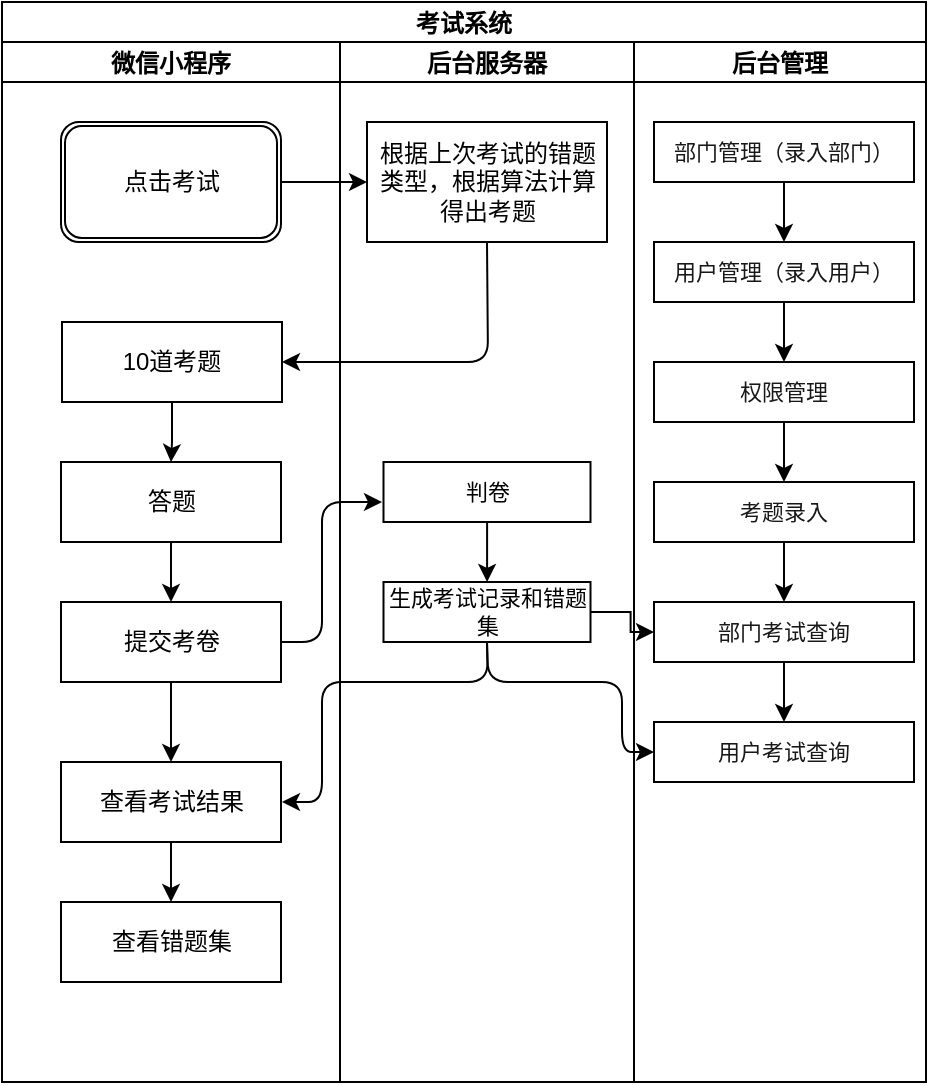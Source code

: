 <mxfile version="14.8.0" type="github">
  <diagram id="gGFZL-s2_fAACWhXAEqL" name="Page-1">
    <mxGraphModel dx="1113" dy="722" grid="1" gridSize="10" guides="1" tooltips="1" connect="1" arrows="1" fold="1" page="1" pageScale="1" pageWidth="827" pageHeight="1169" math="0" shadow="0">
      <root>
        <mxCell id="0" />
        <mxCell id="1" parent="0" />
        <mxCell id="uYeSIselNN5xxM-hM-8L-17" value="" style="edgeStyle=orthogonalEdgeStyle;rounded=0;orthogonalLoop=1;jettySize=auto;html=1;" edge="1" parent="1" target="uYeSIselNN5xxM-hM-8L-16">
          <mxGeometry relative="1" as="geometry">
            <mxPoint x="250" y="660" as="sourcePoint" />
          </mxGeometry>
        </mxCell>
        <mxCell id="uYeSIselNN5xxM-hM-8L-25" value="考试系统" style="swimlane;childLayout=stackLayout;resizeParent=1;resizeParentMax=0;startSize=20;" vertex="1" parent="1">
          <mxGeometry x="179" y="170" width="462" height="540" as="geometry" />
        </mxCell>
        <mxCell id="uYeSIselNN5xxM-hM-8L-26" value="微信小程序" style="swimlane;startSize=20;" vertex="1" parent="uYeSIselNN5xxM-hM-8L-25">
          <mxGeometry y="20" width="169" height="520" as="geometry">
            <mxRectangle y="20" width="30" height="847" as="alternateBounds" />
          </mxGeometry>
        </mxCell>
        <mxCell id="uYeSIselNN5xxM-hM-8L-29" value="点击考试" style="shape=ext;double=1;rounded=1;whiteSpace=wrap;html=1;" vertex="1" parent="uYeSIselNN5xxM-hM-8L-26">
          <mxGeometry x="29.5" y="40" width="110" height="60" as="geometry" />
        </mxCell>
        <mxCell id="uYeSIselNN5xxM-hM-8L-37" value="" style="edgeStyle=orthogonalEdgeStyle;rounded=0;orthogonalLoop=1;jettySize=auto;html=1;" edge="1" parent="uYeSIselNN5xxM-hM-8L-26" source="uYeSIselNN5xxM-hM-8L-32" target="uYeSIselNN5xxM-hM-8L-36">
          <mxGeometry relative="1" as="geometry" />
        </mxCell>
        <mxCell id="uYeSIselNN5xxM-hM-8L-32" value="10道考题" style="rounded=0;whiteSpace=wrap;html=1;" vertex="1" parent="uYeSIselNN5xxM-hM-8L-26">
          <mxGeometry x="30" y="140" width="110" height="40" as="geometry" />
        </mxCell>
        <mxCell id="uYeSIselNN5xxM-hM-8L-58" value="" style="edgeStyle=orthogonalEdgeStyle;rounded=0;orthogonalLoop=1;jettySize=auto;html=1;fontSize=11;" edge="1" parent="uYeSIselNN5xxM-hM-8L-26" source="uYeSIselNN5xxM-hM-8L-36" target="uYeSIselNN5xxM-hM-8L-57">
          <mxGeometry relative="1" as="geometry" />
        </mxCell>
        <mxCell id="uYeSIselNN5xxM-hM-8L-36" value="答题" style="whiteSpace=wrap;html=1;rounded=0;" vertex="1" parent="uYeSIselNN5xxM-hM-8L-26">
          <mxGeometry x="29.5" y="210" width="110" height="40" as="geometry" />
        </mxCell>
        <mxCell id="uYeSIselNN5xxM-hM-8L-66" value="" style="edgeStyle=orthogonalEdgeStyle;rounded=0;orthogonalLoop=1;jettySize=auto;html=1;fontSize=11;" edge="1" parent="uYeSIselNN5xxM-hM-8L-26" source="uYeSIselNN5xxM-hM-8L-57" target="uYeSIselNN5xxM-hM-8L-65">
          <mxGeometry relative="1" as="geometry" />
        </mxCell>
        <mxCell id="uYeSIselNN5xxM-hM-8L-57" value="提交考卷" style="whiteSpace=wrap;html=1;rounded=0;" vertex="1" parent="uYeSIselNN5xxM-hM-8L-26">
          <mxGeometry x="29.5" y="280" width="110" height="40" as="geometry" />
        </mxCell>
        <mxCell id="uYeSIselNN5xxM-hM-8L-60" value="" style="endArrow=classic;html=1;fontSize=11;" edge="1" parent="uYeSIselNN5xxM-hM-8L-26">
          <mxGeometry width="50" height="50" relative="1" as="geometry">
            <mxPoint x="140" y="300" as="sourcePoint" />
            <mxPoint x="190" y="230" as="targetPoint" />
            <Array as="points">
              <mxPoint x="160" y="300" />
              <mxPoint x="160" y="230" />
            </Array>
          </mxGeometry>
        </mxCell>
        <mxCell id="uYeSIselNN5xxM-hM-8L-71" value="" style="edgeStyle=orthogonalEdgeStyle;rounded=0;orthogonalLoop=1;jettySize=auto;html=1;fontSize=11;" edge="1" parent="uYeSIselNN5xxM-hM-8L-26" source="uYeSIselNN5xxM-hM-8L-65" target="uYeSIselNN5xxM-hM-8L-70">
          <mxGeometry relative="1" as="geometry" />
        </mxCell>
        <mxCell id="uYeSIselNN5xxM-hM-8L-65" value="查看考试结果" style="whiteSpace=wrap;html=1;rounded=0;" vertex="1" parent="uYeSIselNN5xxM-hM-8L-26">
          <mxGeometry x="29.5" y="360" width="110" height="40" as="geometry" />
        </mxCell>
        <mxCell id="uYeSIselNN5xxM-hM-8L-70" value="查看错题集" style="whiteSpace=wrap;html=1;rounded=0;" vertex="1" parent="uYeSIselNN5xxM-hM-8L-26">
          <mxGeometry x="29.5" y="430" width="110" height="40" as="geometry" />
        </mxCell>
        <mxCell id="uYeSIselNN5xxM-hM-8L-27" value="后台服务器" style="swimlane;startSize=20;" vertex="1" parent="uYeSIselNN5xxM-hM-8L-25">
          <mxGeometry x="169" y="20" width="147" height="520" as="geometry" />
        </mxCell>
        <mxCell id="uYeSIselNN5xxM-hM-8L-33" value="根据上次考试的错题类型，根据算法计算得出考题" style="rounded=0;whiteSpace=wrap;html=1;" vertex="1" parent="uYeSIselNN5xxM-hM-8L-27">
          <mxGeometry x="13.5" y="40" width="120" height="60" as="geometry" />
        </mxCell>
        <mxCell id="uYeSIselNN5xxM-hM-8L-35" value="" style="endArrow=classic;html=1;exitX=0.5;exitY=1;exitDx=0;exitDy=0;" edge="1" parent="uYeSIselNN5xxM-hM-8L-27" source="uYeSIselNN5xxM-hM-8L-33">
          <mxGeometry width="50" height="50" relative="1" as="geometry">
            <mxPoint x="51" y="160" as="sourcePoint" />
            <mxPoint x="-29" y="160" as="targetPoint" />
            <Array as="points">
              <mxPoint x="74" y="160" />
            </Array>
          </mxGeometry>
        </mxCell>
        <mxCell id="uYeSIselNN5xxM-hM-8L-62" value="" style="edgeStyle=orthogonalEdgeStyle;rounded=0;orthogonalLoop=1;jettySize=auto;html=1;fontSize=11;" edge="1" parent="uYeSIselNN5xxM-hM-8L-27" source="uYeSIselNN5xxM-hM-8L-59" target="uYeSIselNN5xxM-hM-8L-61">
          <mxGeometry relative="1" as="geometry" />
        </mxCell>
        <mxCell id="uYeSIselNN5xxM-hM-8L-59" value="判卷" style="rounded=0;whiteSpace=wrap;html=1;fontSize=11;" vertex="1" parent="uYeSIselNN5xxM-hM-8L-27">
          <mxGeometry x="21.75" y="210" width="103.5" height="30" as="geometry" />
        </mxCell>
        <mxCell id="uYeSIselNN5xxM-hM-8L-61" value="生成考试记录和错题集" style="rounded=0;whiteSpace=wrap;html=1;fontSize=11;" vertex="1" parent="uYeSIselNN5xxM-hM-8L-27">
          <mxGeometry x="21.75" y="270" width="103.5" height="30" as="geometry" />
        </mxCell>
        <mxCell id="uYeSIselNN5xxM-hM-8L-67" value="" style="endArrow=classic;html=1;fontSize=11;exitX=0.5;exitY=1;exitDx=0;exitDy=0;" edge="1" parent="uYeSIselNN5xxM-hM-8L-27" source="uYeSIselNN5xxM-hM-8L-61">
          <mxGeometry width="50" height="50" relative="1" as="geometry">
            <mxPoint x="51" y="370" as="sourcePoint" />
            <mxPoint x="-29" y="380" as="targetPoint" />
            <Array as="points">
              <mxPoint x="74" y="320" />
              <mxPoint x="-9" y="320" />
              <mxPoint x="-9" y="380" />
            </Array>
          </mxGeometry>
        </mxCell>
        <mxCell id="uYeSIselNN5xxM-hM-8L-34" value="" style="edgeStyle=orthogonalEdgeStyle;rounded=0;orthogonalLoop=1;jettySize=auto;html=1;" edge="1" parent="uYeSIselNN5xxM-hM-8L-25" source="uYeSIselNN5xxM-hM-8L-29" target="uYeSIselNN5xxM-hM-8L-33">
          <mxGeometry relative="1" as="geometry" />
        </mxCell>
        <mxCell id="uYeSIselNN5xxM-hM-8L-28" value="后台管理" style="swimlane;startSize=20;" vertex="1" parent="uYeSIselNN5xxM-hM-8L-25">
          <mxGeometry x="316" y="20" width="146" height="520" as="geometry" />
        </mxCell>
        <mxCell id="uYeSIselNN5xxM-hM-8L-48" value="" style="edgeStyle=orthogonalEdgeStyle;rounded=0;orthogonalLoop=1;jettySize=auto;html=1;fontSize=11;" edge="1" parent="uYeSIselNN5xxM-hM-8L-28" source="uYeSIselNN5xxM-hM-8L-38" target="uYeSIselNN5xxM-hM-8L-47">
          <mxGeometry relative="1" as="geometry" />
        </mxCell>
        <mxCell id="uYeSIselNN5xxM-hM-8L-38" value="&lt;pre&gt;&lt;font style=&quot;line-height: 120% ; font-size: 11px&quot;&gt;部门管理（录入部门）&lt;/font&gt;&lt;/pre&gt;" style="rounded=0;whiteSpace=wrap;html=1;fontSize=11;textOpacity=90;" vertex="1" parent="uYeSIselNN5xxM-hM-8L-28">
          <mxGeometry x="10" y="40" width="130" height="30" as="geometry" />
        </mxCell>
        <mxCell id="uYeSIselNN5xxM-hM-8L-44" value="" style="edgeStyle=orthogonalEdgeStyle;rounded=0;orthogonalLoop=1;jettySize=auto;html=1;" edge="1" parent="uYeSIselNN5xxM-hM-8L-28" target="uYeSIselNN5xxM-hM-8L-43">
          <mxGeometry relative="1" as="geometry">
            <mxPoint x="73.034" y="130" as="sourcePoint" />
          </mxGeometry>
        </mxCell>
        <mxCell id="uYeSIselNN5xxM-hM-8L-46" value="" style="edgeStyle=orthogonalEdgeStyle;rounded=0;orthogonalLoop=1;jettySize=auto;html=1;" edge="1" parent="uYeSIselNN5xxM-hM-8L-28" source="uYeSIselNN5xxM-hM-8L-43">
          <mxGeometry relative="1" as="geometry">
            <mxPoint x="73.034" y="220" as="targetPoint" />
          </mxGeometry>
        </mxCell>
        <mxCell id="uYeSIselNN5xxM-hM-8L-50" value="" style="edgeStyle=orthogonalEdgeStyle;rounded=0;orthogonalLoop=1;jettySize=auto;html=1;fontSize=11;" edge="1" parent="uYeSIselNN5xxM-hM-8L-28" source="uYeSIselNN5xxM-hM-8L-47" target="uYeSIselNN5xxM-hM-8L-49">
          <mxGeometry relative="1" as="geometry" />
        </mxCell>
        <mxCell id="uYeSIselNN5xxM-hM-8L-47" value="&lt;pre&gt;&lt;font style=&quot;line-height: 120% ; font-size: 11px&quot;&gt;用户管理（录入用户）&lt;/font&gt;&lt;/pre&gt;" style="rounded=0;whiteSpace=wrap;html=1;fontSize=11;textOpacity=90;" vertex="1" parent="uYeSIselNN5xxM-hM-8L-28">
          <mxGeometry x="10" y="100" width="130" height="30" as="geometry" />
        </mxCell>
        <mxCell id="uYeSIselNN5xxM-hM-8L-52" value="" style="edgeStyle=orthogonalEdgeStyle;rounded=0;orthogonalLoop=1;jettySize=auto;html=1;fontSize=11;" edge="1" parent="uYeSIselNN5xxM-hM-8L-28" source="uYeSIselNN5xxM-hM-8L-49" target="uYeSIselNN5xxM-hM-8L-51">
          <mxGeometry relative="1" as="geometry" />
        </mxCell>
        <mxCell id="uYeSIselNN5xxM-hM-8L-49" value="&lt;pre&gt;&lt;font style=&quot;line-height: 120% ; font-size: 11px&quot;&gt;权限管理&lt;/font&gt;&lt;/pre&gt;" style="rounded=0;whiteSpace=wrap;html=1;fontSize=11;textOpacity=90;" vertex="1" parent="uYeSIselNN5xxM-hM-8L-28">
          <mxGeometry x="10" y="160" width="130" height="30" as="geometry" />
        </mxCell>
        <mxCell id="uYeSIselNN5xxM-hM-8L-54" value="" style="edgeStyle=orthogonalEdgeStyle;rounded=0;orthogonalLoop=1;jettySize=auto;html=1;fontSize=11;" edge="1" parent="uYeSIselNN5xxM-hM-8L-28" source="uYeSIselNN5xxM-hM-8L-51" target="uYeSIselNN5xxM-hM-8L-53">
          <mxGeometry relative="1" as="geometry" />
        </mxCell>
        <mxCell id="uYeSIselNN5xxM-hM-8L-51" value="&lt;pre&gt;考题录入&lt;/pre&gt;" style="rounded=0;whiteSpace=wrap;html=1;fontSize=11;textOpacity=90;" vertex="1" parent="uYeSIselNN5xxM-hM-8L-28">
          <mxGeometry x="10" y="220" width="130" height="30" as="geometry" />
        </mxCell>
        <mxCell id="uYeSIselNN5xxM-hM-8L-56" value="" style="edgeStyle=orthogonalEdgeStyle;rounded=0;orthogonalLoop=1;jettySize=auto;html=1;fontSize=11;" edge="1" parent="uYeSIselNN5xxM-hM-8L-28" source="uYeSIselNN5xxM-hM-8L-53" target="uYeSIselNN5xxM-hM-8L-55">
          <mxGeometry relative="1" as="geometry" />
        </mxCell>
        <mxCell id="uYeSIselNN5xxM-hM-8L-53" value="&lt;pre&gt;部门考试查询&lt;/pre&gt;" style="rounded=0;whiteSpace=wrap;html=1;fontSize=11;textOpacity=90;" vertex="1" parent="uYeSIselNN5xxM-hM-8L-28">
          <mxGeometry x="10" y="280" width="130" height="30" as="geometry" />
        </mxCell>
        <mxCell id="uYeSIselNN5xxM-hM-8L-55" value="&lt;pre&gt;用户考试查询&lt;/pre&gt;" style="rounded=0;whiteSpace=wrap;html=1;fontSize=11;textOpacity=90;" vertex="1" parent="uYeSIselNN5xxM-hM-8L-28">
          <mxGeometry x="10" y="340" width="130" height="30" as="geometry" />
        </mxCell>
        <mxCell id="uYeSIselNN5xxM-hM-8L-63" value="" style="edgeStyle=orthogonalEdgeStyle;rounded=0;orthogonalLoop=1;jettySize=auto;html=1;fontSize=11;" edge="1" parent="uYeSIselNN5xxM-hM-8L-25" source="uYeSIselNN5xxM-hM-8L-61" target="uYeSIselNN5xxM-hM-8L-53">
          <mxGeometry relative="1" as="geometry" />
        </mxCell>
        <mxCell id="uYeSIselNN5xxM-hM-8L-64" value="" style="endArrow=classic;html=1;fontSize=11;exitX=0.5;exitY=1;exitDx=0;exitDy=0;entryX=0;entryY=0.5;entryDx=0;entryDy=0;" edge="1" parent="uYeSIselNN5xxM-hM-8L-25" source="uYeSIselNN5xxM-hM-8L-61" target="uYeSIselNN5xxM-hM-8L-55">
          <mxGeometry width="50" height="50" relative="1" as="geometry">
            <mxPoint x="260" y="390" as="sourcePoint" />
            <mxPoint x="310" y="340" as="targetPoint" />
            <Array as="points">
              <mxPoint x="243" y="340" />
              <mxPoint x="310" y="340" />
              <mxPoint x="310" y="375" />
            </Array>
          </mxGeometry>
        </mxCell>
      </root>
    </mxGraphModel>
  </diagram>
</mxfile>

